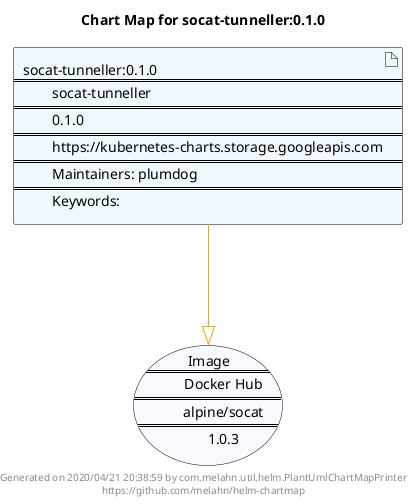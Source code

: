 @startuml
skinparam linetype ortho
skinparam backgroundColor white
skinparam usecaseBorderColor black
skinparam usecaseArrowColor LightSlateGray
skinparam artifactBorderColor black
skinparam artifactArrowColor LightSlateGray

title Chart Map for socat-tunneller:0.1.0

'There is one referenced Helm Chart
artifact "socat-tunneller:0.1.0\n====\n\tsocat-tunneller\n====\n\t0.1.0\n====\n\thttps://kubernetes-charts.storage.googleapis.com\n====\n\tMaintainers: plumdog\n====\n\tKeywords: " as socat_tunneller_0_1_0 #AliceBlue

'There is one referenced Docker Image
usecase "Image\n====\n\tDocker Hub\n====\n\talpine/socat\n====\n\t1.0.3" as alpine_socat_1_0_3 #GhostWhite

'Chart Dependencies
socat_tunneller_0_1_0--[#orange]-|>alpine_socat_1_0_3

center footer Generated on 2020/04/21 20:38:59 by com.melahn.util.helm.PlantUmlChartMapPrinter\nhttps://github.com/melahn/helm-chartmap
@enduml
